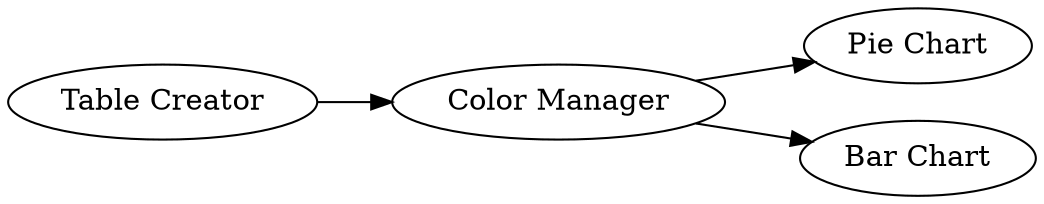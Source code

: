 digraph {
	"86493255609004983_1" [label="Table Creator"]
	"86493255609004983_4" [label="Pie Chart"]
	"86493255609004983_2" [label="Color Manager"]
	"86493255609004983_3" [label="Bar Chart"]
	"86493255609004983_2" -> "86493255609004983_4"
	"86493255609004983_2" -> "86493255609004983_3"
	"86493255609004983_1" -> "86493255609004983_2"
	rankdir=LR
}
